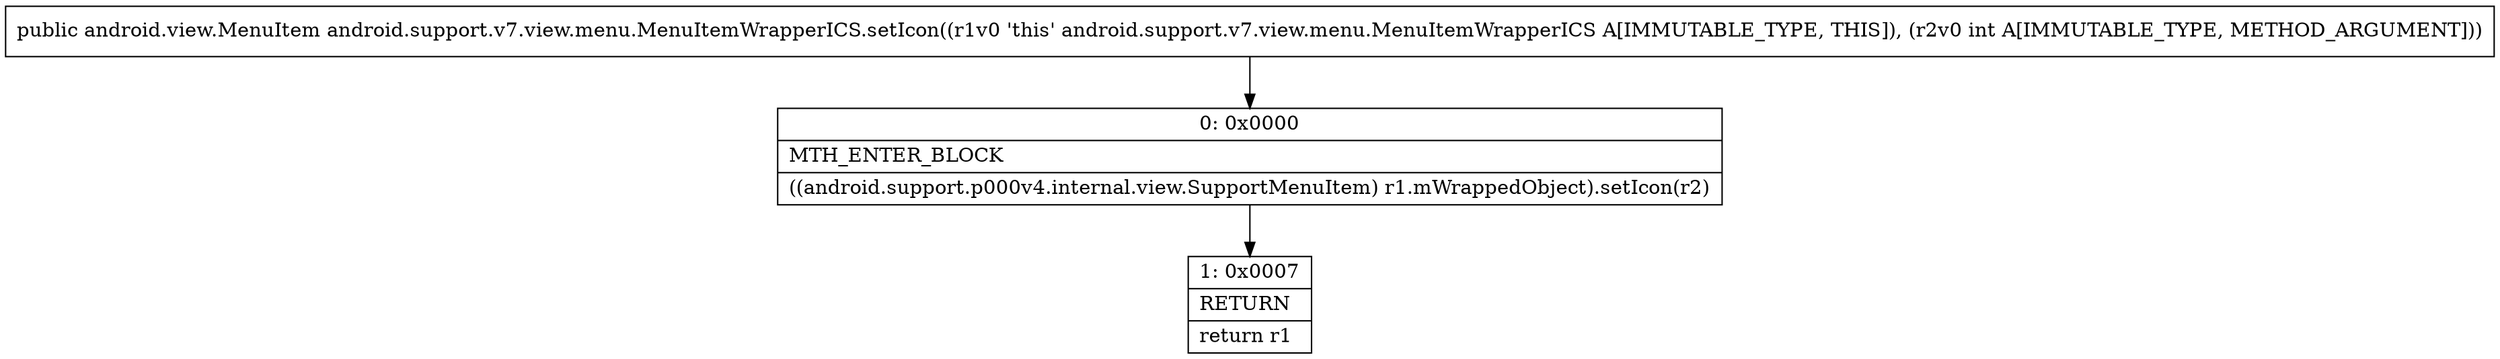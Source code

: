 digraph "CFG forandroid.support.v7.view.menu.MenuItemWrapperICS.setIcon(I)Landroid\/view\/MenuItem;" {
Node_0 [shape=record,label="{0\:\ 0x0000|MTH_ENTER_BLOCK\l|((android.support.p000v4.internal.view.SupportMenuItem) r1.mWrappedObject).setIcon(r2)\l}"];
Node_1 [shape=record,label="{1\:\ 0x0007|RETURN\l|return r1\l}"];
MethodNode[shape=record,label="{public android.view.MenuItem android.support.v7.view.menu.MenuItemWrapperICS.setIcon((r1v0 'this' android.support.v7.view.menu.MenuItemWrapperICS A[IMMUTABLE_TYPE, THIS]), (r2v0 int A[IMMUTABLE_TYPE, METHOD_ARGUMENT])) }"];
MethodNode -> Node_0;
Node_0 -> Node_1;
}

